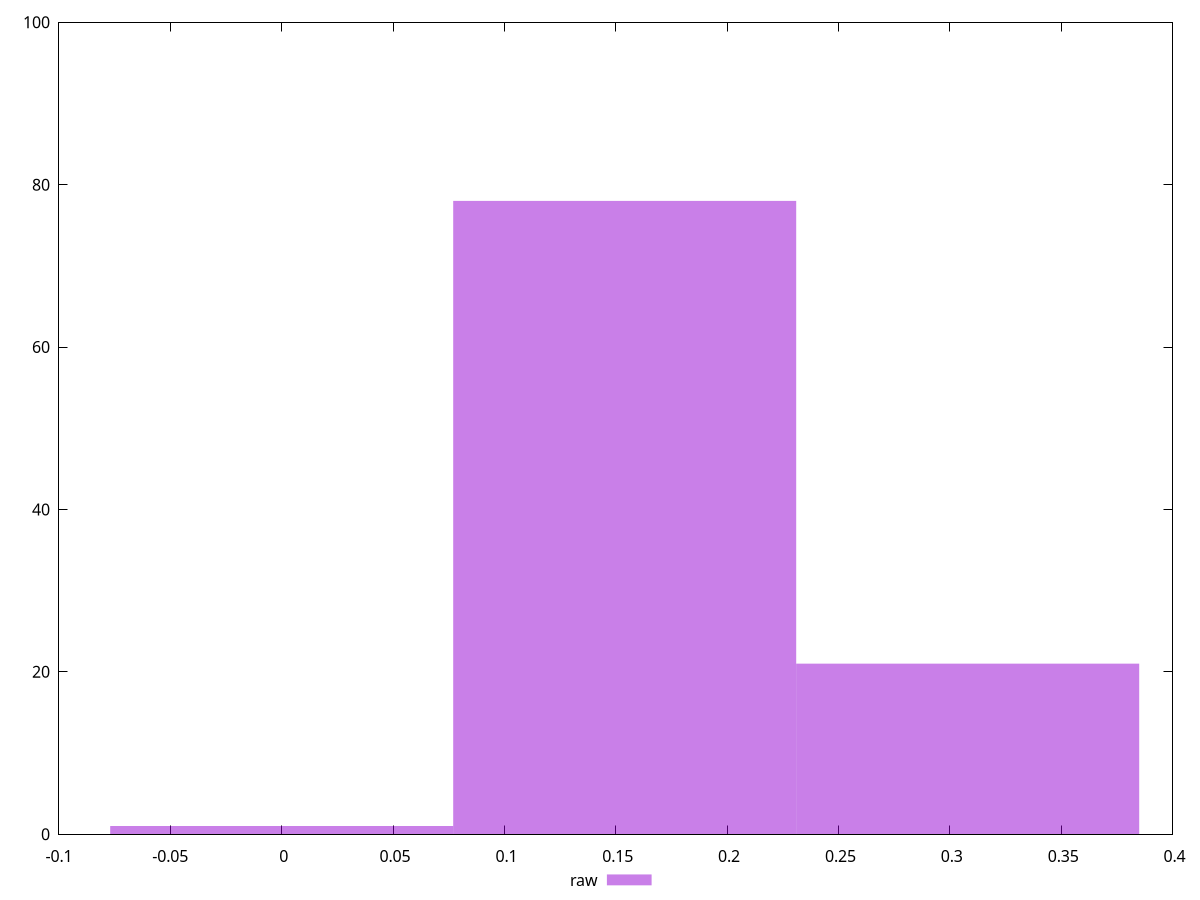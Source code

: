 reset
set terminal svg size 640, 490 enhanced background rgb 'white'
set output "reprap/cumulative-layout-shift/samples/pages+cached+noadtech/raw/histogram.svg"

$raw <<EOF
0.15402026727240742 78
0.30804053454481484 21
0 1
EOF

set key outside below
set boxwidth 0.15402026727240742
set yrange [0:100]
set style fill transparent solid 0.5 noborder

plot \
  $raw title "raw" with boxes, \


reset